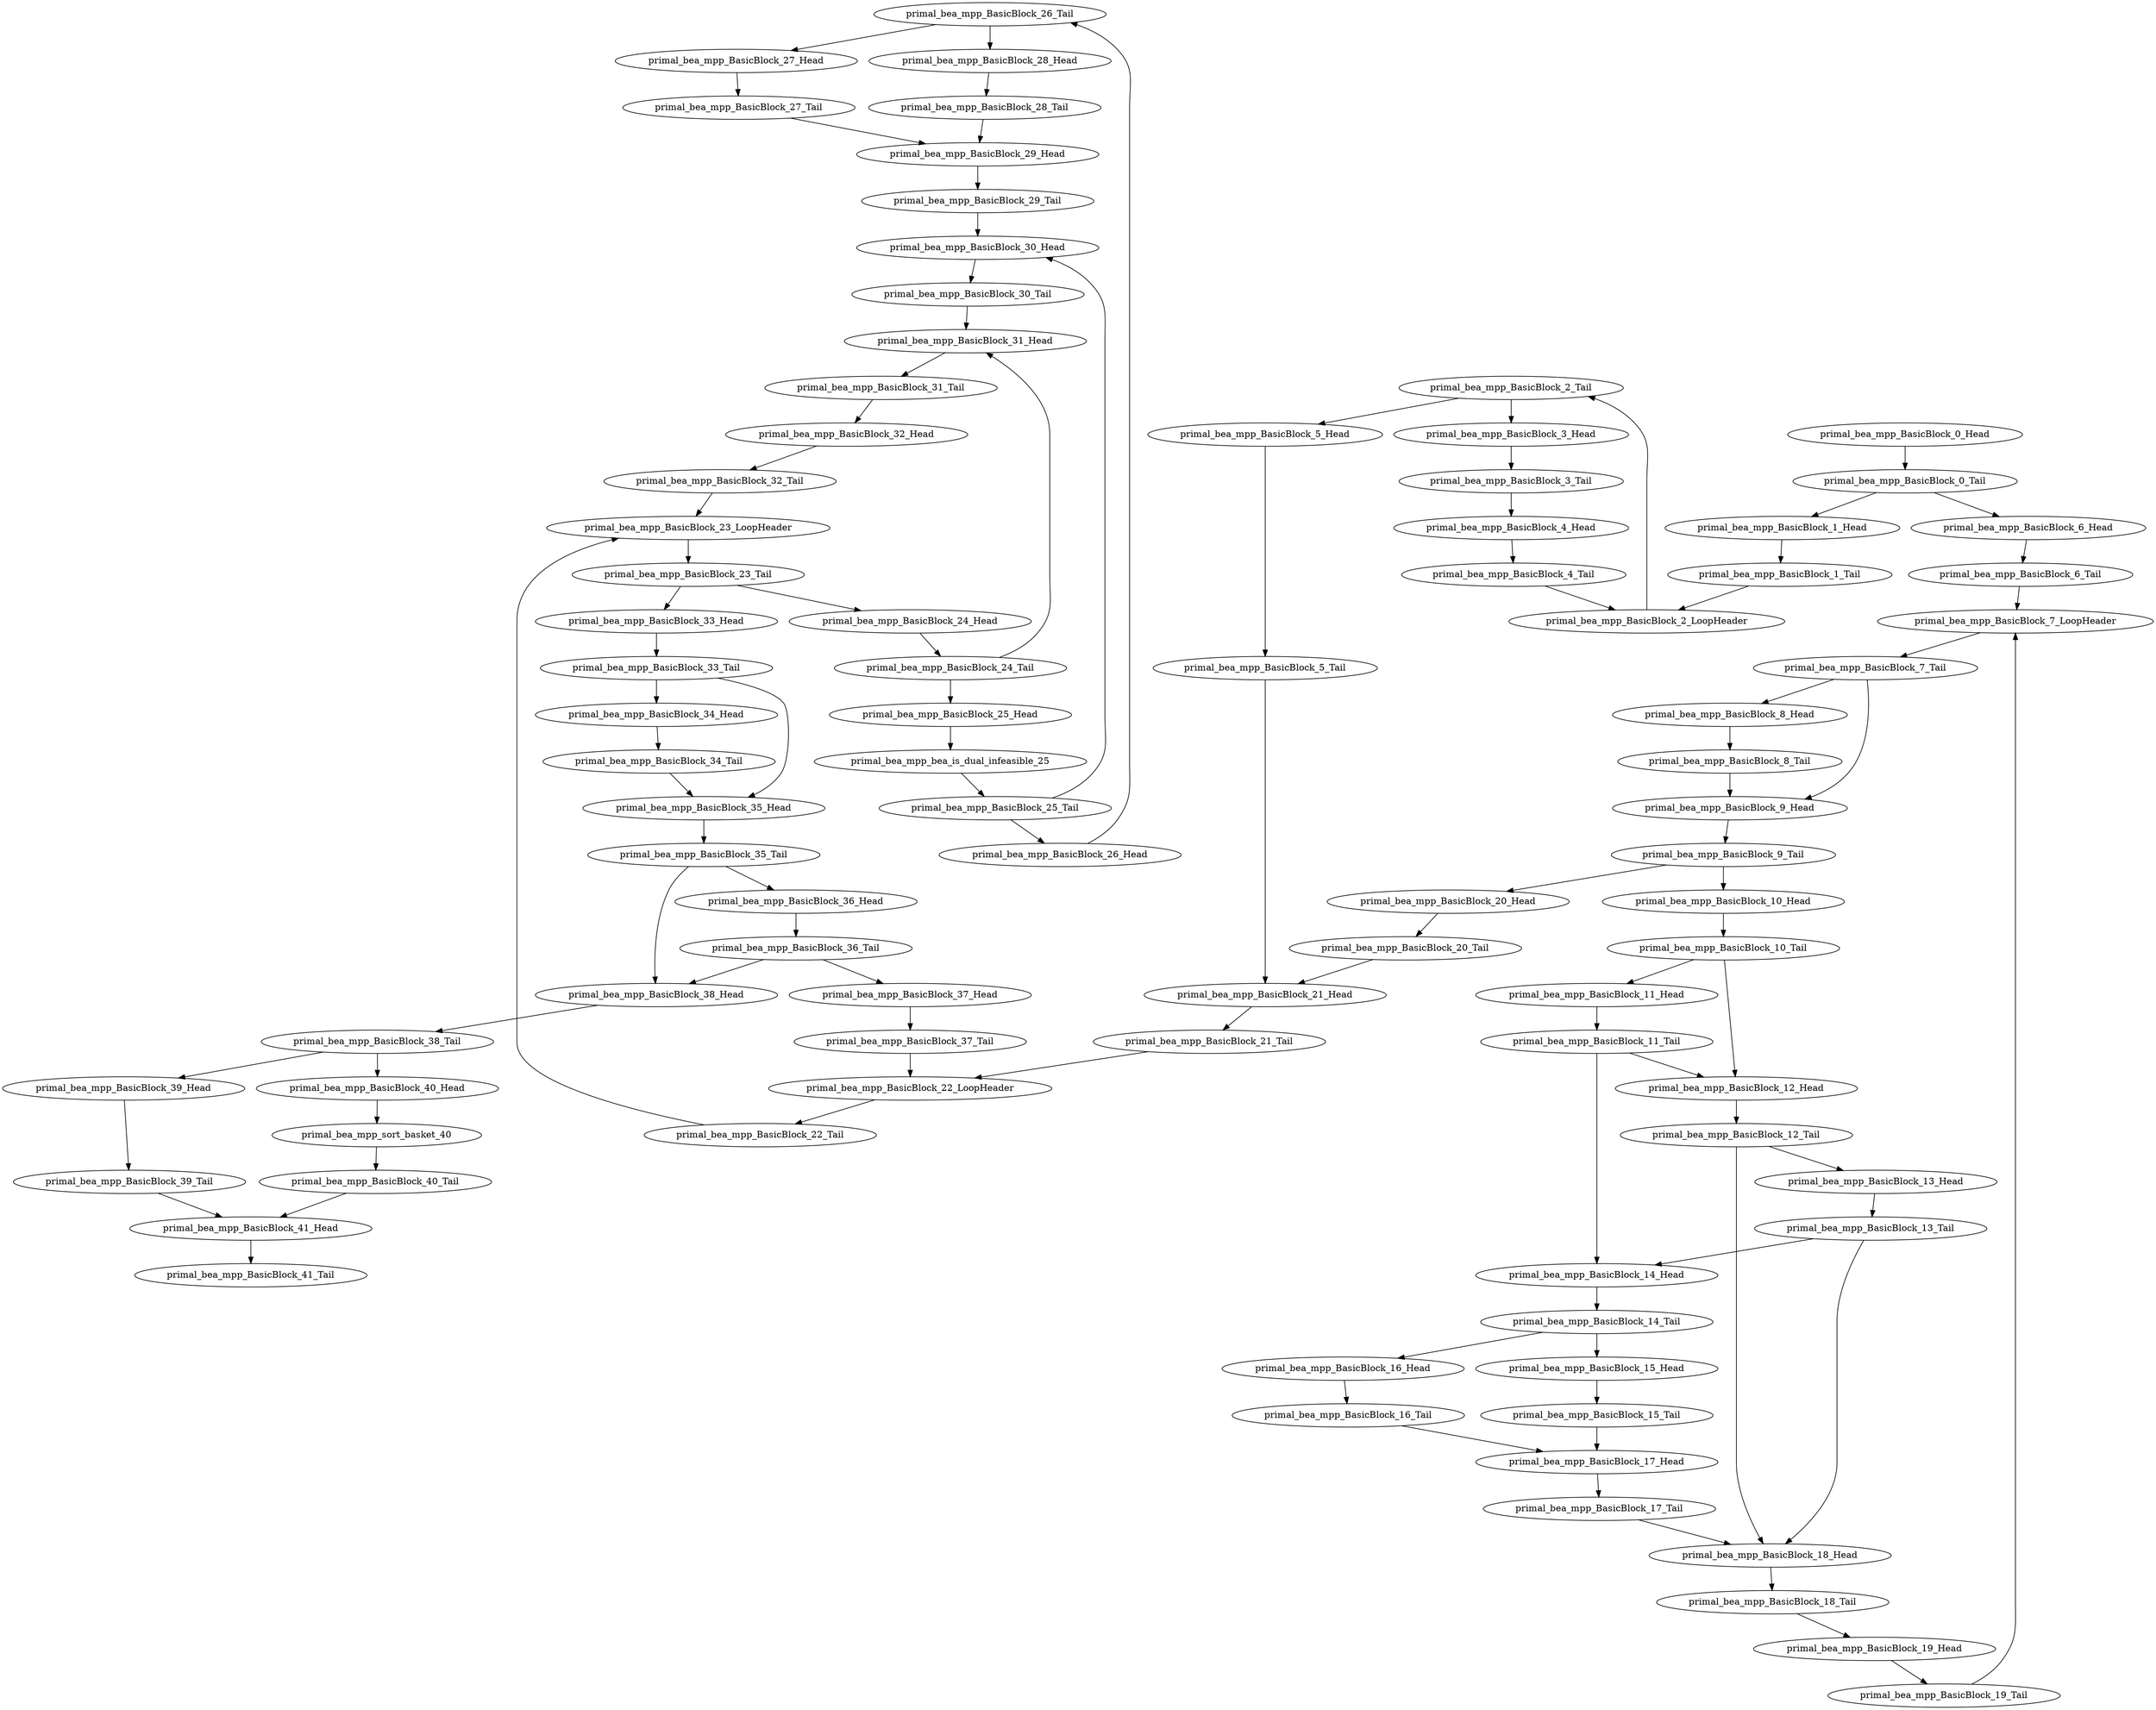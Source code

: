 digraph G {
    "primal_bea_mpp_BasicBlock_26_Tail" -> "primal_bea_mpp_BasicBlock_27_Head"
    "primal_bea_mpp_BasicBlock_26_Tail" -> "primal_bea_mpp_BasicBlock_28_Head"
    "primal_bea_mpp_BasicBlock_27_Head" -> "primal_bea_mpp_BasicBlock_27_Tail"
    "primal_bea_mpp_BasicBlock_27_Tail" -> "primal_bea_mpp_BasicBlock_29_Head"
    "primal_bea_mpp_BasicBlock_28_Head" -> "primal_bea_mpp_BasicBlock_28_Tail"
    "primal_bea_mpp_BasicBlock_28_Tail" -> "primal_bea_mpp_BasicBlock_29_Head"
    "primal_bea_mpp_BasicBlock_29_Head" -> "primal_bea_mpp_BasicBlock_29_Tail"
    "primal_bea_mpp_BasicBlock_29_Tail" -> "primal_bea_mpp_BasicBlock_30_Head"
    "primal_bea_mpp_BasicBlock_30_Head" -> "primal_bea_mpp_BasicBlock_30_Tail"
    "primal_bea_mpp_BasicBlock_16_Tail" -> "primal_bea_mpp_BasicBlock_17_Head"
    "primal_bea_mpp_BasicBlock_17_Head" -> "primal_bea_mpp_BasicBlock_17_Tail"
    "primal_bea_mpp_BasicBlock_17_Tail" -> "primal_bea_mpp_BasicBlock_18_Head"
    "primal_bea_mpp_BasicBlock_18_Head" -> "primal_bea_mpp_BasicBlock_18_Tail"
    "primal_bea_mpp_BasicBlock_23_Tail" -> "primal_bea_mpp_BasicBlock_24_Head"
    "primal_bea_mpp_BasicBlock_23_Tail" -> "primal_bea_mpp_BasicBlock_33_Head"
    "primal_bea_mpp_BasicBlock_24_Head" -> "primal_bea_mpp_BasicBlock_24_Tail"
    "primal_bea_mpp_BasicBlock_24_Tail" -> "primal_bea_mpp_BasicBlock_25_Head"
    "primal_bea_mpp_BasicBlock_24_Tail" -> "primal_bea_mpp_BasicBlock_31_Head"
    "primal_bea_mpp_BasicBlock_25_Head" -> "primal_bea_mpp_bea_is_dual_infeasible_25"
    "primal_bea_mpp_bea_is_dual_infeasible_25" -> "primal_bea_mpp_BasicBlock_25_Tail"
    "primal_bea_mpp_BasicBlock_25_Tail" -> "primal_bea_mpp_BasicBlock_30_Head"
    "primal_bea_mpp_BasicBlock_25_Tail" -> "primal_bea_mpp_BasicBlock_26_Head"
    "primal_bea_mpp_BasicBlock_26_Head" -> "primal_bea_mpp_BasicBlock_26_Tail"
    "primal_bea_mpp_BasicBlock_3_Tail" -> "primal_bea_mpp_BasicBlock_4_Head"
    "primal_bea_mpp_BasicBlock_4_Head" -> "primal_bea_mpp_BasicBlock_4_Tail"
    "primal_bea_mpp_BasicBlock_30_Tail" -> "primal_bea_mpp_BasicBlock_31_Head"
    "primal_bea_mpp_BasicBlock_31_Head" -> "primal_bea_mpp_BasicBlock_31_Tail"
    "primal_bea_mpp_BasicBlock_31_Tail" -> "primal_bea_mpp_BasicBlock_32_Head"
    "primal_bea_mpp_BasicBlock_32_Head" -> "primal_bea_mpp_BasicBlock_32_Tail"
    "primal_bea_mpp_BasicBlock_32_Tail" -> "primal_bea_mpp_BasicBlock_23_LoopHeader"
    "primal_bea_mpp_BasicBlock_33_Head" -> "primal_bea_mpp_BasicBlock_33_Tail"
    "primal_bea_mpp_BasicBlock_33_Tail" -> "primal_bea_mpp_BasicBlock_34_Head"
    "primal_bea_mpp_BasicBlock_33_Tail" -> "primal_bea_mpp_BasicBlock_35_Head"
    "primal_bea_mpp_BasicBlock_34_Head" -> "primal_bea_mpp_BasicBlock_34_Tail"
    "primal_bea_mpp_BasicBlock_34_Tail" -> "primal_bea_mpp_BasicBlock_35_Head"
    "primal_bea_mpp_BasicBlock_35_Head" -> "primal_bea_mpp_BasicBlock_35_Tail"
    "primal_bea_mpp_BasicBlock_35_Tail" -> "primal_bea_mpp_BasicBlock_36_Head"
    "primal_bea_mpp_BasicBlock_35_Tail" -> "primal_bea_mpp_BasicBlock_38_Head"
    "primal_bea_mpp_BasicBlock_36_Head" -> "primal_bea_mpp_BasicBlock_36_Tail"
    "primal_bea_mpp_BasicBlock_36_Tail" -> "primal_bea_mpp_BasicBlock_37_Head"
    "primal_bea_mpp_BasicBlock_36_Tail" -> "primal_bea_mpp_BasicBlock_38_Head"
    "primal_bea_mpp_BasicBlock_37_Head" -> "primal_bea_mpp_BasicBlock_37_Tail"
    "primal_bea_mpp_BasicBlock_11_Head" -> "primal_bea_mpp_BasicBlock_11_Tail"
    "primal_bea_mpp_BasicBlock_11_Tail" -> "primal_bea_mpp_BasicBlock_12_Head"
    "primal_bea_mpp_BasicBlock_11_Tail" -> "primal_bea_mpp_BasicBlock_14_Head"
    "primal_bea_mpp_BasicBlock_12_Head" -> "primal_bea_mpp_BasicBlock_12_Tail"
    "primal_bea_mpp_BasicBlock_12_Tail" -> "primal_bea_mpp_BasicBlock_18_Head"
    "primal_bea_mpp_BasicBlock_12_Tail" -> "primal_bea_mpp_BasicBlock_13_Head"
    "primal_bea_mpp_BasicBlock_21_Head" -> "primal_bea_mpp_BasicBlock_21_Tail"
    "primal_bea_mpp_BasicBlock_21_Tail" -> "primal_bea_mpp_BasicBlock_22_LoopHeader"
    "primal_bea_mpp_BasicBlock_22_LoopHeader" -> "primal_bea_mpp_BasicBlock_22_Tail"
    "primal_bea_mpp_BasicBlock_22_Tail" -> "primal_bea_mpp_BasicBlock_23_LoopHeader"
    "primal_bea_mpp_BasicBlock_23_LoopHeader" -> "primal_bea_mpp_BasicBlock_23_Tail"
    "primal_bea_mpp_BasicBlock_0_Head" -> "primal_bea_mpp_BasicBlock_0_Tail"
    "primal_bea_mpp_BasicBlock_14_Tail" -> "primal_bea_mpp_BasicBlock_15_Head"
    "primal_bea_mpp_BasicBlock_14_Tail" -> "primal_bea_mpp_BasicBlock_16_Head"
    "primal_bea_mpp_BasicBlock_15_Head" -> "primal_bea_mpp_BasicBlock_15_Tail"
    "primal_bea_mpp_BasicBlock_15_Tail" -> "primal_bea_mpp_BasicBlock_17_Head"
    "primal_bea_mpp_BasicBlock_16_Head" -> "primal_bea_mpp_BasicBlock_16_Tail"
    "primal_bea_mpp_BasicBlock_7_LoopHeader" -> "primal_bea_mpp_BasicBlock_7_Tail"
    "primal_bea_mpp_BasicBlock_7_Tail" -> "primal_bea_mpp_BasicBlock_8_Head"
    "primal_bea_mpp_BasicBlock_7_Tail" -> "primal_bea_mpp_BasicBlock_9_Head"
    "primal_bea_mpp_BasicBlock_8_Head" -> "primal_bea_mpp_BasicBlock_8_Tail"
    "primal_bea_mpp_BasicBlock_0_Tail" -> "primal_bea_mpp_BasicBlock_1_Head"
    "primal_bea_mpp_BasicBlock_0_Tail" -> "primal_bea_mpp_BasicBlock_6_Head"
    "primal_bea_mpp_BasicBlock_1_Head" -> "primal_bea_mpp_BasicBlock_1_Tail"
    "primal_bea_mpp_BasicBlock_37_Tail" -> "primal_bea_mpp_BasicBlock_22_LoopHeader"
    "primal_bea_mpp_BasicBlock_38_Head" -> "primal_bea_mpp_BasicBlock_38_Tail"
    "primal_bea_mpp_BasicBlock_38_Tail" -> "primal_bea_mpp_BasicBlock_39_Head"
    "primal_bea_mpp_BasicBlock_38_Tail" -> "primal_bea_mpp_BasicBlock_40_Head"
    "primal_bea_mpp_BasicBlock_39_Head" -> "primal_bea_mpp_BasicBlock_39_Tail"
    "primal_bea_mpp_BasicBlock_39_Tail" -> "primal_bea_mpp_BasicBlock_41_Head"
    "primal_bea_mpp_BasicBlock_40_Head" -> "primal_bea_mpp_sort_basket_40"
    "primal_bea_mpp_sort_basket_40" -> "primal_bea_mpp_BasicBlock_40_Tail"
    "primal_bea_mpp_BasicBlock_40_Tail" -> "primal_bea_mpp_BasicBlock_41_Head"
    "primal_bea_mpp_BasicBlock_41_Head" -> "primal_bea_mpp_BasicBlock_41_Tail"
    "primal_bea_mpp_BasicBlock_1_Tail" -> "primal_bea_mpp_BasicBlock_2_LoopHeader"
    "primal_bea_mpp_BasicBlock_2_LoopHeader" -> "primal_bea_mpp_BasicBlock_2_Tail"
    "primal_bea_mpp_BasicBlock_4_Tail" -> "primal_bea_mpp_BasicBlock_2_LoopHeader"
    "primal_bea_mpp_BasicBlock_5_Head" -> "primal_bea_mpp_BasicBlock_5_Tail"
    "primal_bea_mpp_BasicBlock_5_Tail" -> "primal_bea_mpp_BasicBlock_21_Head"
    "primal_bea_mpp_BasicBlock_6_Head" -> "primal_bea_mpp_BasicBlock_6_Tail"
    "primal_bea_mpp_BasicBlock_6_Tail" -> "primal_bea_mpp_BasicBlock_7_LoopHeader"
    "primal_bea_mpp_BasicBlock_2_Tail" -> "primal_bea_mpp_BasicBlock_5_Head"
    "primal_bea_mpp_BasicBlock_2_Tail" -> "primal_bea_mpp_BasicBlock_3_Head"
    "primal_bea_mpp_BasicBlock_3_Head" -> "primal_bea_mpp_BasicBlock_3_Tail"
    "primal_bea_mpp_BasicBlock_8_Tail" -> "primal_bea_mpp_BasicBlock_9_Head"
    "primal_bea_mpp_BasicBlock_9_Head" -> "primal_bea_mpp_BasicBlock_9_Tail"
    "primal_bea_mpp_BasicBlock_9_Tail" -> "primal_bea_mpp_BasicBlock_10_Head"
    "primal_bea_mpp_BasicBlock_9_Tail" -> "primal_bea_mpp_BasicBlock_20_Head"
    "primal_bea_mpp_BasicBlock_10_Head" -> "primal_bea_mpp_BasicBlock_10_Tail"
    "primal_bea_mpp_BasicBlock_10_Tail" -> "primal_bea_mpp_BasicBlock_11_Head"
    "primal_bea_mpp_BasicBlock_10_Tail" -> "primal_bea_mpp_BasicBlock_12_Head"
    "primal_bea_mpp_BasicBlock_18_Tail" -> "primal_bea_mpp_BasicBlock_19_Head"
    "primal_bea_mpp_BasicBlock_19_Head" -> "primal_bea_mpp_BasicBlock_19_Tail"
    "primal_bea_mpp_BasicBlock_19_Tail" -> "primal_bea_mpp_BasicBlock_7_LoopHeader"
    "primal_bea_mpp_BasicBlock_20_Head" -> "primal_bea_mpp_BasicBlock_20_Tail"
    "primal_bea_mpp_BasicBlock_20_Tail" -> "primal_bea_mpp_BasicBlock_21_Head"
    "primal_bea_mpp_BasicBlock_13_Head" -> "primal_bea_mpp_BasicBlock_13_Tail"
    "primal_bea_mpp_BasicBlock_13_Tail" -> "primal_bea_mpp_BasicBlock_18_Head"
    "primal_bea_mpp_BasicBlock_13_Tail" -> "primal_bea_mpp_BasicBlock_14_Head"
    "primal_bea_mpp_BasicBlock_14_Head" -> "primal_bea_mpp_BasicBlock_14_Tail"
}
